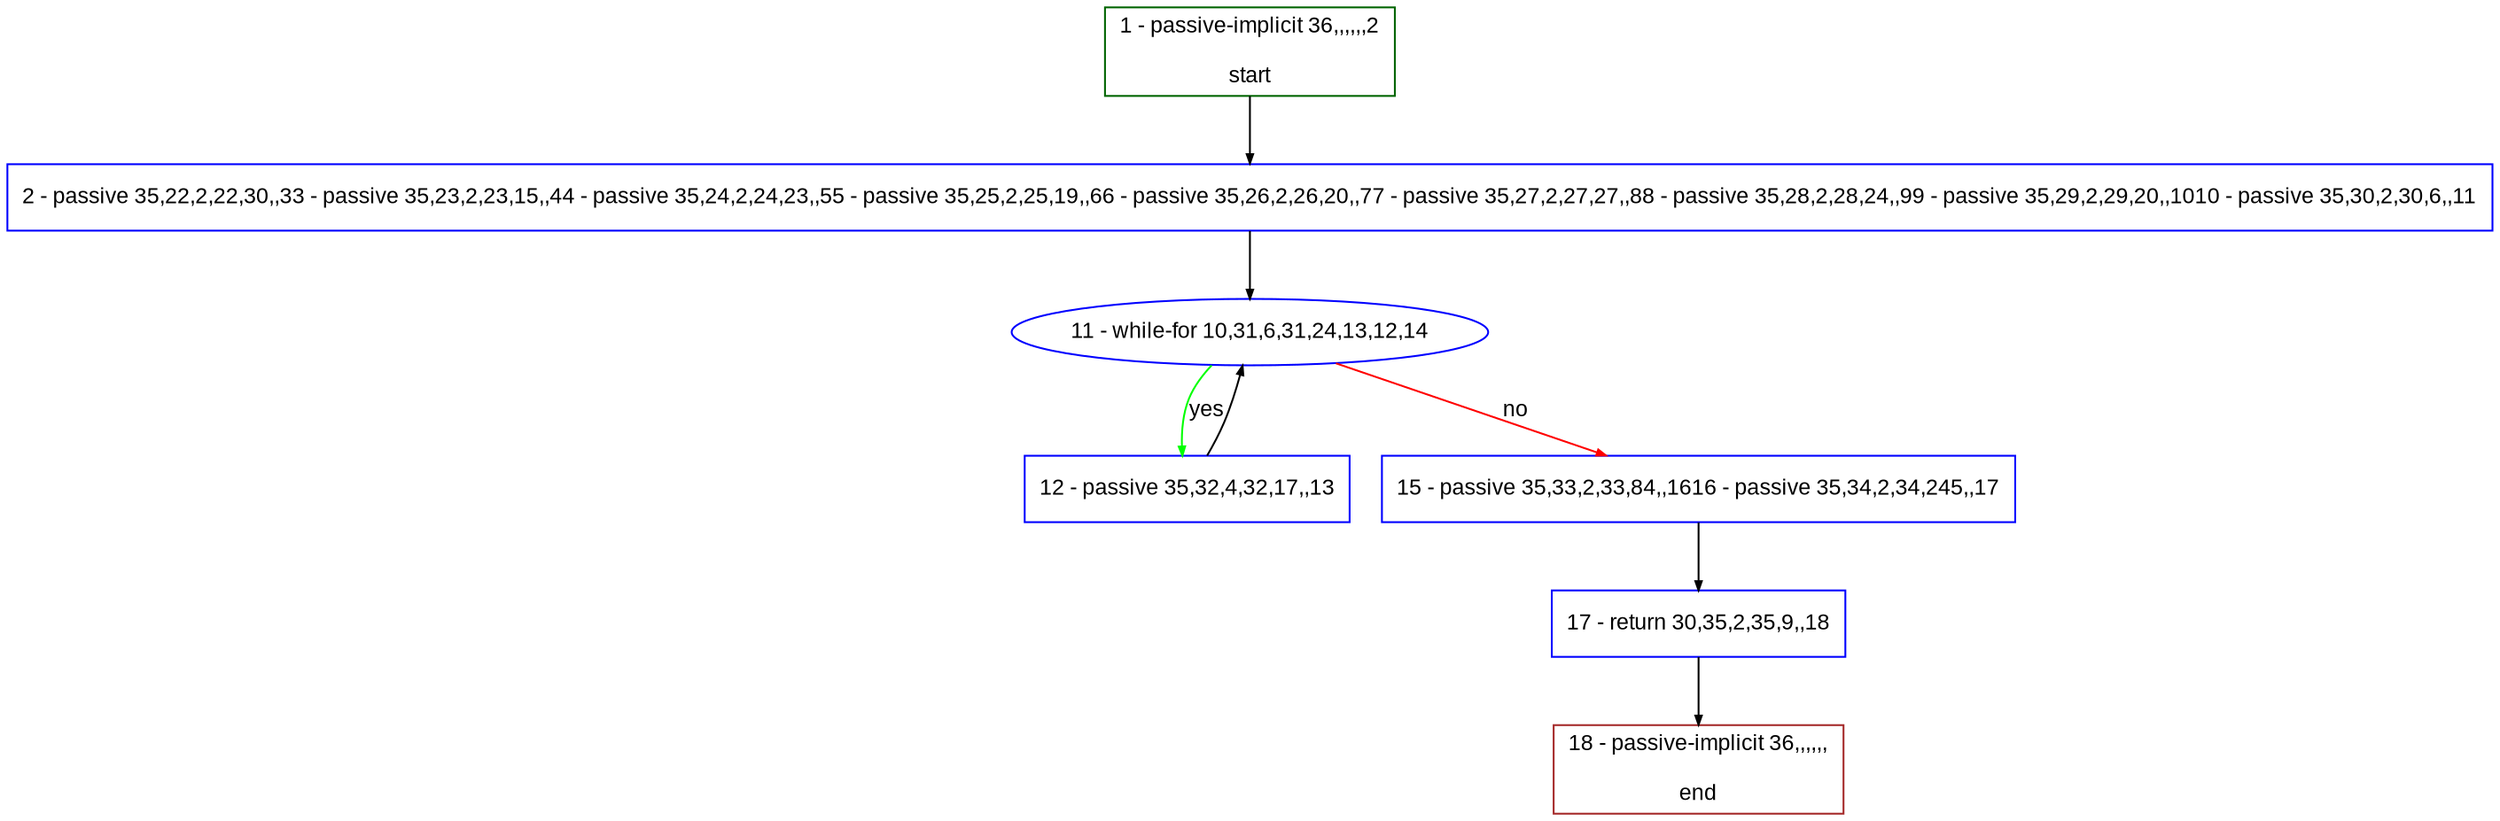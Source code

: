 digraph "" {
  graph [pack="true", label="", fontsize="12", packmode="clust", fontname="Arial", fillcolor="#FFFFCC", bgcolor="white", style="rounded,filled", compound="true"];
  node [node_initialized="no", label="", color="grey", fontsize="12", fillcolor="white", fontname="Arial", style="filled", shape="rectangle", compound="true", fixedsize="false"];
  edge [fontcolor="black", arrowhead="normal", arrowtail="none", arrowsize="0.5", ltail="", label="", color="black", fontsize="12", lhead="", fontname="Arial", dir="forward", compound="true"];
  __N1 [label="2 - passive 35,22,2,22,30,,33 - passive 35,23,2,23,15,,44 - passive 35,24,2,24,23,,55 - passive 35,25,2,25,19,,66 - passive 35,26,2,26,20,,77 - passive 35,27,2,27,27,,88 - passive 35,28,2,28,24,,99 - passive 35,29,2,29,20,,1010 - passive 35,30,2,30,6,,11", color="#0000ff", fillcolor="#ffffff", style="filled", shape="box"];
  __N2 [label="1 - passive-implicit 36,,,,,,2\n\nstart", color="#006400", fillcolor="#ffffff", style="filled", shape="box"];
  __N3 [label="11 - while-for 10,31,6,31,24,13,12,14", color="#0000ff", fillcolor="#ffffff", style="filled", shape="oval"];
  __N4 [label="12 - passive 35,32,4,32,17,,13", color="#0000ff", fillcolor="#ffffff", style="filled", shape="box"];
  __N5 [label="15 - passive 35,33,2,33,84,,1616 - passive 35,34,2,34,245,,17", color="#0000ff", fillcolor="#ffffff", style="filled", shape="box"];
  __N6 [label="17 - return 30,35,2,35,9,,18", color="#0000ff", fillcolor="#ffffff", style="filled", shape="box"];
  __N7 [label="18 - passive-implicit 36,,,,,,\n\nend", color="#a52a2a", fillcolor="#ffffff", style="filled", shape="box"];
  __N2 -> __N1 [arrowhead="normal", arrowtail="none", color="#000000", label="", dir="forward"];
  __N1 -> __N3 [arrowhead="normal", arrowtail="none", color="#000000", label="", dir="forward"];
  __N3 -> __N4 [arrowhead="normal", arrowtail="none", color="#00ff00", label="yes", dir="forward"];
  __N4 -> __N3 [arrowhead="normal", arrowtail="none", color="#000000", label="", dir="forward"];
  __N3 -> __N5 [arrowhead="normal", arrowtail="none", color="#ff0000", label="no", dir="forward"];
  __N5 -> __N6 [arrowhead="normal", arrowtail="none", color="#000000", label="", dir="forward"];
  __N6 -> __N7 [arrowhead="normal", arrowtail="none", color="#000000", label="", dir="forward"];
}
